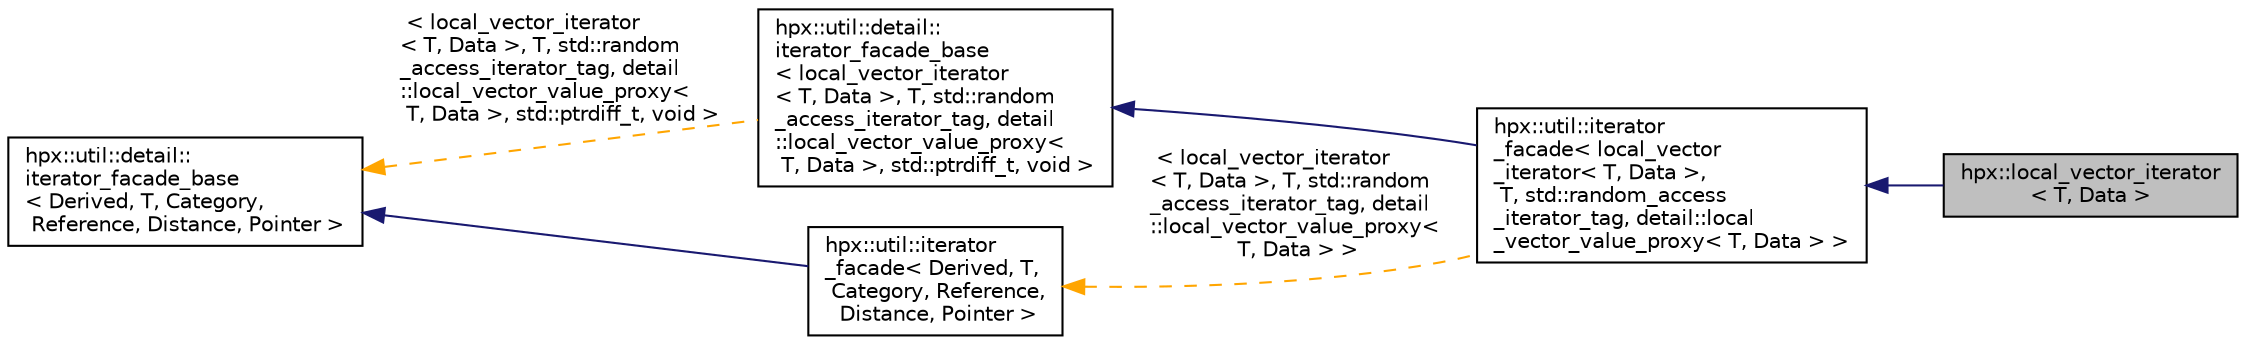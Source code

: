 digraph "hpx::local_vector_iterator&lt; T, Data &gt;"
{
  edge [fontname="Helvetica",fontsize="10",labelfontname="Helvetica",labelfontsize="10"];
  node [fontname="Helvetica",fontsize="10",shape=record];
  rankdir="LR";
  Node0 [label="hpx::local_vector_iterator\l\< T, Data \>",height=0.2,width=0.4,color="black", fillcolor="grey75", style="filled", fontcolor="black"];
  Node1 -> Node0 [dir="back",color="midnightblue",fontsize="10",style="solid",fontname="Helvetica"];
  Node1 [label="hpx::util::iterator\l_facade\< local_vector\l_iterator\< T, Data \>,\l T, std::random_access\l_iterator_tag, detail::local\l_vector_value_proxy\< T, Data \> \>",height=0.2,width=0.4,color="black", fillcolor="white", style="filled",URL="$db/d7c/structhpx_1_1util_1_1iterator__facade.html"];
  Node2 -> Node1 [dir="back",color="midnightblue",fontsize="10",style="solid",fontname="Helvetica"];
  Node2 [label="hpx::util::detail::\literator_facade_base\l\< local_vector_iterator\l\< T, Data \>, T, std::random\l_access_iterator_tag, detail\l::local_vector_value_proxy\<\l T, Data \>, std::ptrdiff_t, void \>",height=0.2,width=0.4,color="black", fillcolor="white", style="filled",URL="$d5/d11/classhpx_1_1util_1_1detail_1_1iterator__facade__base.html"];
  Node3 -> Node2 [dir="back",color="orange",fontsize="10",style="dashed",label=" \< local_vector_iterator\l\< T, Data \>, T, std::random\l_access_iterator_tag, detail\l::local_vector_value_proxy\<\l T, Data \>, std::ptrdiff_t, void \>" ,fontname="Helvetica"];
  Node3 [label="hpx::util::detail::\literator_facade_base\l\< Derived, T, Category,\l Reference, Distance, Pointer \>",height=0.2,width=0.4,color="black", fillcolor="white", style="filled",URL="$d5/d11/classhpx_1_1util_1_1detail_1_1iterator__facade__base.html"];
  Node4 -> Node1 [dir="back",color="orange",fontsize="10",style="dashed",label=" \< local_vector_iterator\l\< T, Data \>, T, std::random\l_access_iterator_tag, detail\l::local_vector_value_proxy\<\l T, Data \> \>" ,fontname="Helvetica"];
  Node4 [label="hpx::util::iterator\l_facade\< Derived, T,\l Category, Reference,\l Distance, Pointer \>",height=0.2,width=0.4,color="black", fillcolor="white", style="filled",URL="$db/d7c/structhpx_1_1util_1_1iterator__facade.html"];
  Node3 -> Node4 [dir="back",color="midnightblue",fontsize="10",style="solid",fontname="Helvetica"];
}
